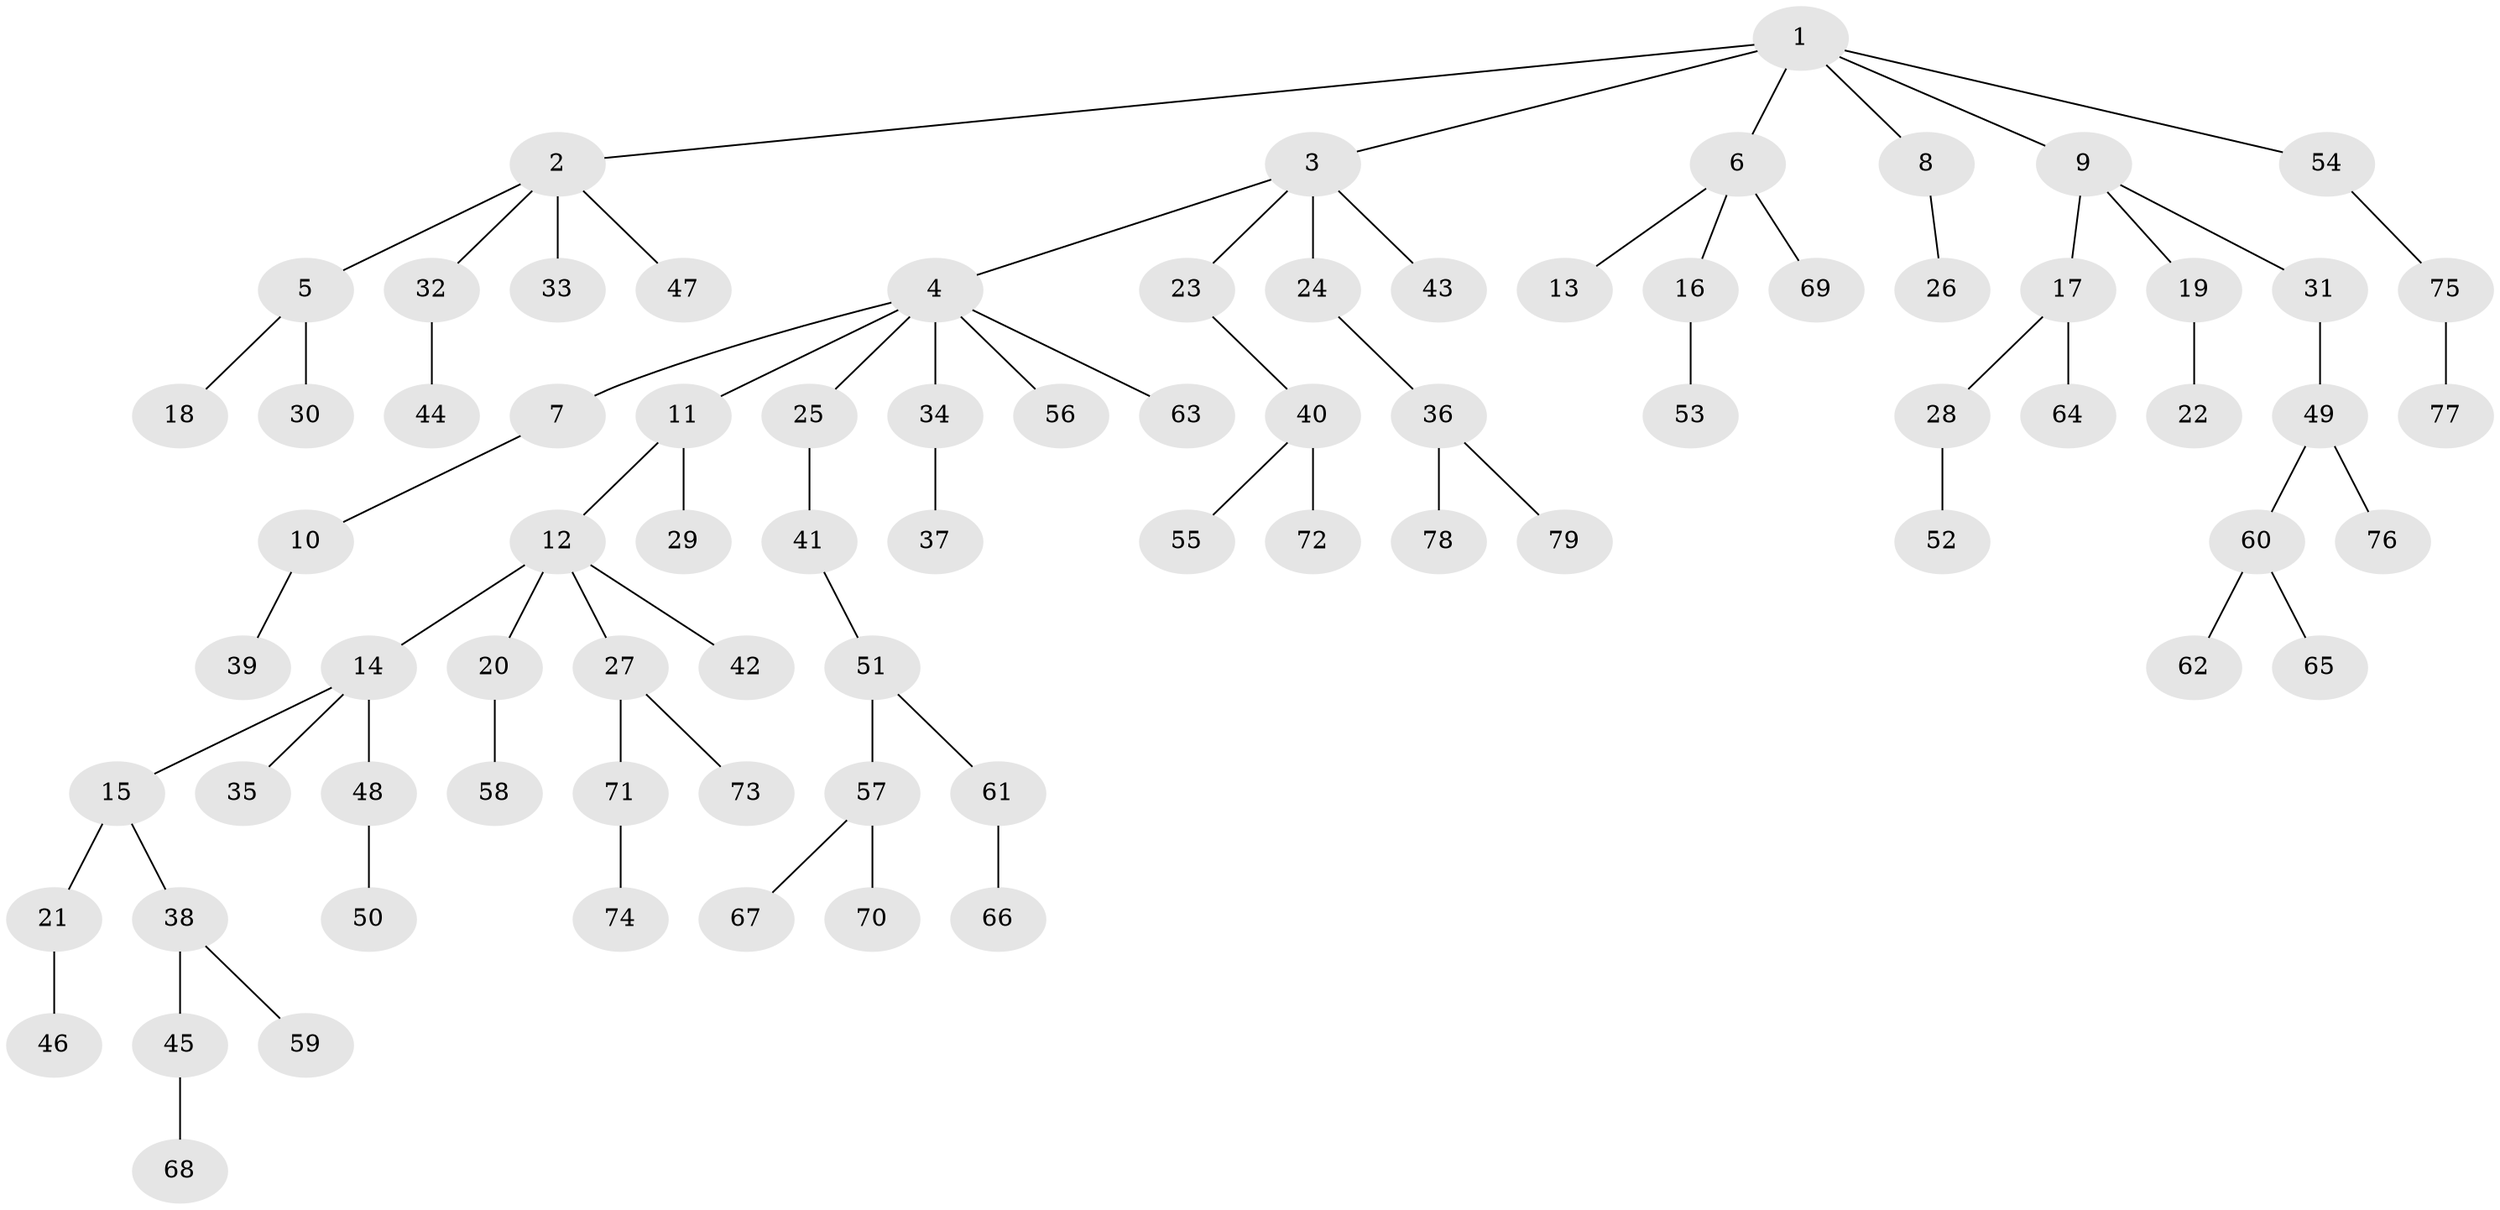 // Generated by graph-tools (version 1.1) at 2025/15/03/09/25 04:15:31]
// undirected, 79 vertices, 78 edges
graph export_dot {
graph [start="1"]
  node [color=gray90,style=filled];
  1;
  2;
  3;
  4;
  5;
  6;
  7;
  8;
  9;
  10;
  11;
  12;
  13;
  14;
  15;
  16;
  17;
  18;
  19;
  20;
  21;
  22;
  23;
  24;
  25;
  26;
  27;
  28;
  29;
  30;
  31;
  32;
  33;
  34;
  35;
  36;
  37;
  38;
  39;
  40;
  41;
  42;
  43;
  44;
  45;
  46;
  47;
  48;
  49;
  50;
  51;
  52;
  53;
  54;
  55;
  56;
  57;
  58;
  59;
  60;
  61;
  62;
  63;
  64;
  65;
  66;
  67;
  68;
  69;
  70;
  71;
  72;
  73;
  74;
  75;
  76;
  77;
  78;
  79;
  1 -- 2;
  1 -- 3;
  1 -- 6;
  1 -- 8;
  1 -- 9;
  1 -- 54;
  2 -- 5;
  2 -- 32;
  2 -- 33;
  2 -- 47;
  3 -- 4;
  3 -- 23;
  3 -- 24;
  3 -- 43;
  4 -- 7;
  4 -- 11;
  4 -- 25;
  4 -- 34;
  4 -- 56;
  4 -- 63;
  5 -- 18;
  5 -- 30;
  6 -- 13;
  6 -- 16;
  6 -- 69;
  7 -- 10;
  8 -- 26;
  9 -- 17;
  9 -- 19;
  9 -- 31;
  10 -- 39;
  11 -- 12;
  11 -- 29;
  12 -- 14;
  12 -- 20;
  12 -- 27;
  12 -- 42;
  14 -- 15;
  14 -- 35;
  14 -- 48;
  15 -- 21;
  15 -- 38;
  16 -- 53;
  17 -- 28;
  17 -- 64;
  19 -- 22;
  20 -- 58;
  21 -- 46;
  23 -- 40;
  24 -- 36;
  25 -- 41;
  27 -- 71;
  27 -- 73;
  28 -- 52;
  31 -- 49;
  32 -- 44;
  34 -- 37;
  36 -- 78;
  36 -- 79;
  38 -- 45;
  38 -- 59;
  40 -- 55;
  40 -- 72;
  41 -- 51;
  45 -- 68;
  48 -- 50;
  49 -- 60;
  49 -- 76;
  51 -- 57;
  51 -- 61;
  54 -- 75;
  57 -- 67;
  57 -- 70;
  60 -- 62;
  60 -- 65;
  61 -- 66;
  71 -- 74;
  75 -- 77;
}
